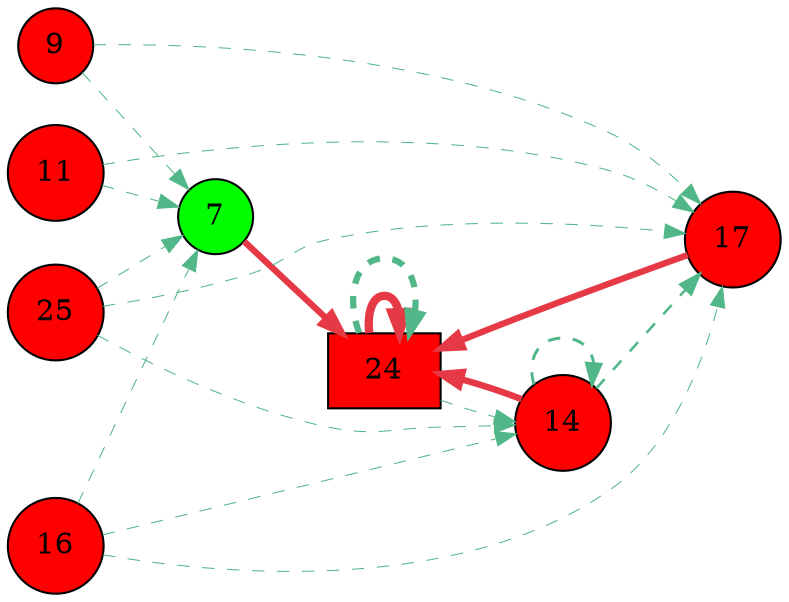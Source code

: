 digraph G{
rankdir=LR;
7 [style=filled, shape=circle, fillcolor="#00fe00", label="7"];
9 [style=filled, shape=circle, fillcolor="#fe0000", label="9"];
11 [style=filled, shape=circle, fillcolor="#fe0000", label="11"];
14 [style=filled, shape=circle, fillcolor="#fe0000", label="14"];
16 [style=filled, shape=circle, fillcolor="#fe0000", label="16"];
17 [style=filled, shape=circle, fillcolor="#fe0000", label="17"];
24 [style=filled, shape=box, fillcolor="#fe0000", label="24"];
25 [style=filled, shape=circle, fillcolor="#fe0000", label="25"];
24 -> 24 [color="#e63946",penwidth=4.00];
14 -> 24 [color="#e63946",penwidth=3.12];
7 -> 24 [color="#e63946",penwidth=3.06];
17 -> 24 [color="#e63946",penwidth=3.05];
24 -> 24 [color="#52b788",style=dashed,penwidth=3.00];
14 -> 17 [color="#52b788",style=dashed,penwidth=1.24];
25 -> 17 [color="#52b788",style=dashed,penwidth=0.50];
9 -> 17 [color="#52b788",style=dashed,penwidth=0.50];
11 -> 17 [color="#52b788",style=dashed,penwidth=0.50];
16 -> 17 [color="#52b788",style=dashed,penwidth=0.50];
14 -> 14 [color="#52b788",style=dashed,penwidth=1.44];
25 -> 14 [color="#52b788",style=dashed,penwidth=0.50];
16 -> 14 [color="#52b788",style=dashed,penwidth=0.50];
24 -> 14 [color="#52b788",style=dashed,penwidth=0.50];
25 -> 7 [color="#52b788",style=dashed,penwidth=0.51];
9 -> 7 [color="#52b788",style=dashed,penwidth=0.50];
11 -> 7 [color="#52b788",style=dashed,penwidth=0.50];
16 -> 7 [color="#52b788",style=dashed,penwidth=0.50];
}